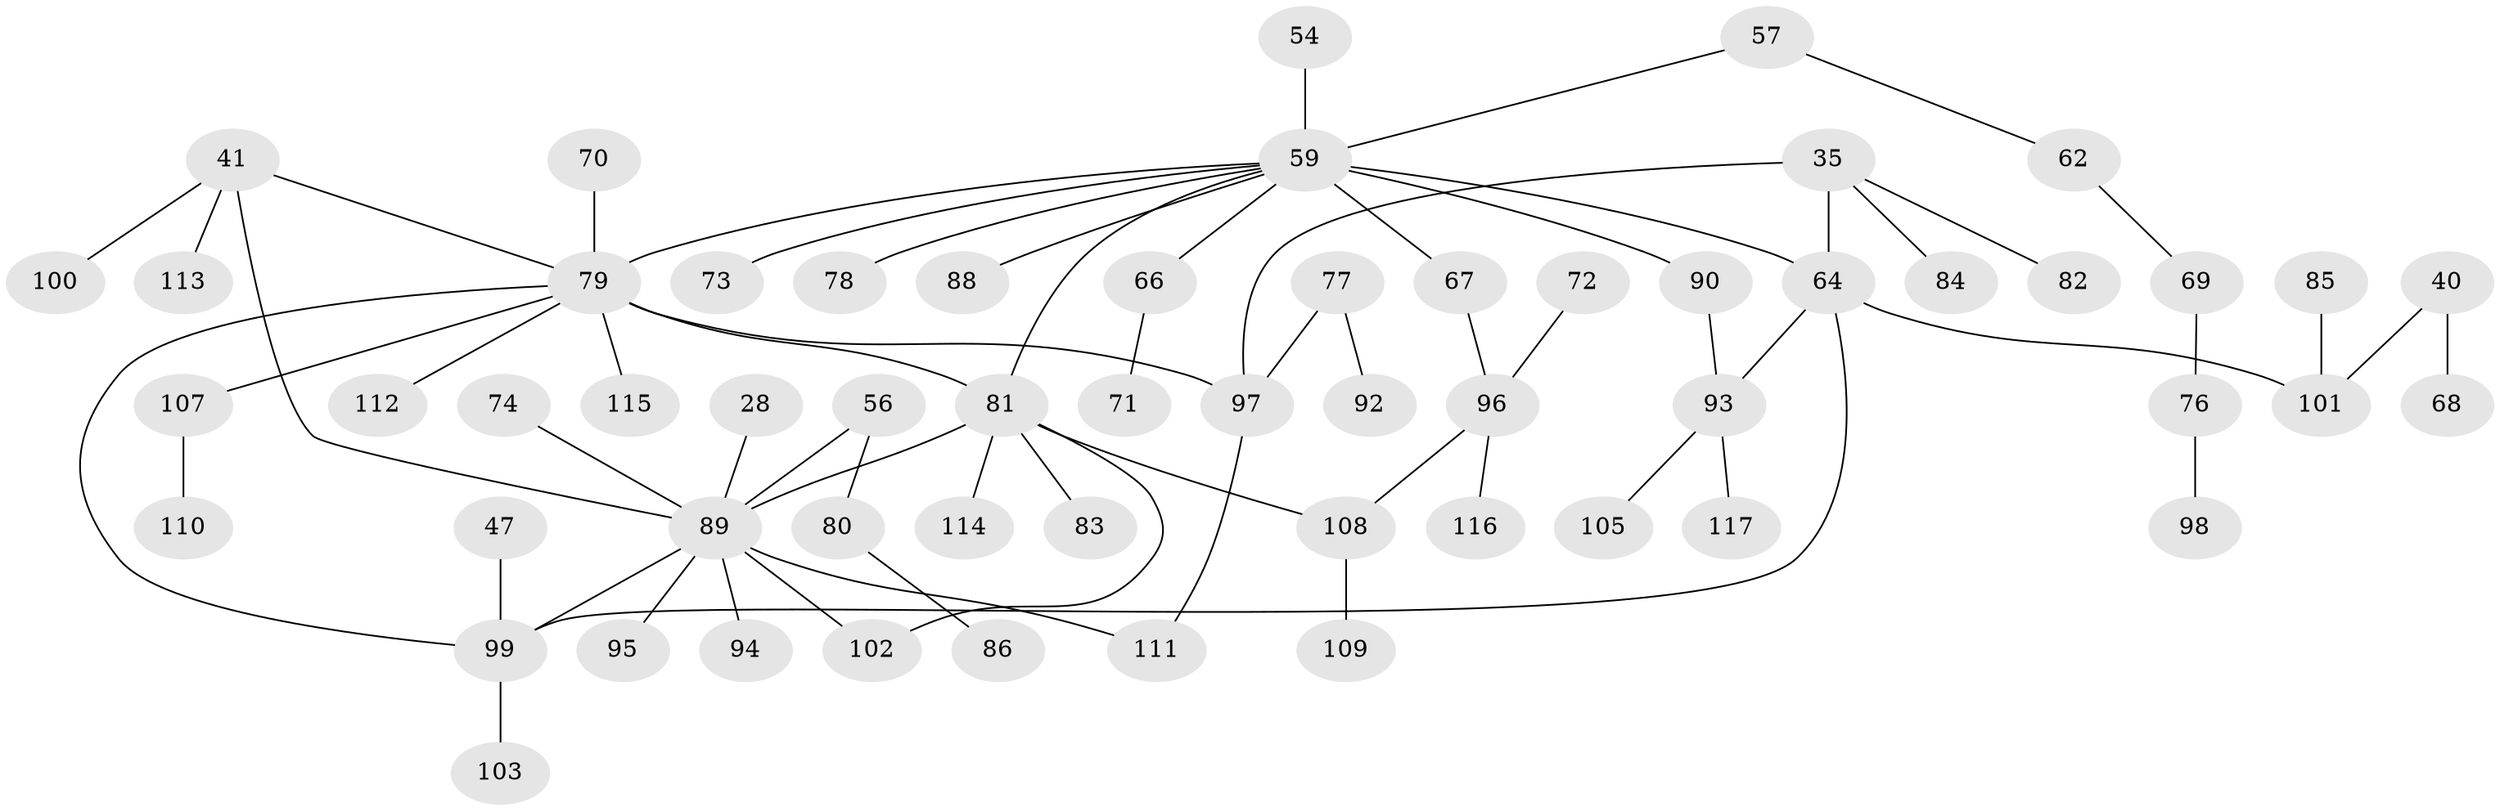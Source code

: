 // original degree distribution, {6: 0.017094017094017096, 7: 0.03418803418803419, 3: 0.21367521367521367, 4: 0.08547008547008547, 2: 0.24786324786324787, 1: 0.39316239316239315, 5: 0.008547008547008548}
// Generated by graph-tools (version 1.1) at 2025/44/03/04/25 21:44:24]
// undirected, 58 vertices, 66 edges
graph export_dot {
graph [start="1"]
  node [color=gray90,style=filled];
  28;
  35 [super="+17"];
  40;
  41 [super="+31+34"];
  47;
  54;
  56;
  57;
  59 [super="+25+15+51+42+18"];
  62;
  64 [super="+5+19"];
  66;
  67 [super="+58"];
  68 [super="+53"];
  69;
  70;
  71;
  72;
  73;
  74;
  76;
  77 [super="+27+29"];
  78;
  79 [super="+36+44+46"];
  80;
  81 [super="+55+52+75+1"];
  82;
  83;
  84;
  85;
  86;
  88;
  89 [super="+8+61+39+23"];
  90;
  92;
  93 [super="+63+37+48"];
  94;
  95;
  96 [super="+65"];
  97 [super="+60+21"];
  98;
  99 [super="+87+45"];
  100;
  101 [super="+32"];
  102 [super="+33"];
  103;
  105;
  107 [super="+104"];
  108 [super="+3"];
  109;
  110;
  111 [super="+106"];
  112;
  113;
  114;
  115;
  116;
  117;
  28 -- 89;
  35 -- 82;
  35 -- 84;
  35 -- 64;
  35 -- 97 [weight=2];
  40 -- 68 [weight=2];
  40 -- 101;
  41 -- 113;
  41 -- 100;
  41 -- 79;
  41 -- 89;
  47 -- 99;
  54 -- 59;
  56 -- 80;
  56 -- 89;
  57 -- 62;
  57 -- 59;
  59 -- 90;
  59 -- 78;
  59 -- 64 [weight=3];
  59 -- 73;
  59 -- 66;
  59 -- 88;
  59 -- 79;
  59 -- 67;
  59 -- 81;
  62 -- 69;
  64 -- 93;
  64 -- 99;
  64 -- 101;
  66 -- 71;
  67 -- 96;
  69 -- 76;
  70 -- 79;
  72 -- 96;
  74 -- 89;
  76 -- 98;
  77 -- 97;
  77 -- 92;
  79 -- 112;
  79 -- 97 [weight=2];
  79 -- 115;
  79 -- 81;
  79 -- 107;
  79 -- 99;
  80 -- 86;
  81 -- 114;
  81 -- 89 [weight=2];
  81 -- 83;
  81 -- 108 [weight=2];
  81 -- 102;
  85 -- 101;
  89 -- 102;
  89 -- 99;
  89 -- 95;
  89 -- 94;
  89 -- 111;
  90 -- 93;
  93 -- 105;
  93 -- 117;
  96 -- 116;
  96 -- 108;
  97 -- 111;
  99 -- 103;
  107 -- 110;
  108 -- 109;
}
